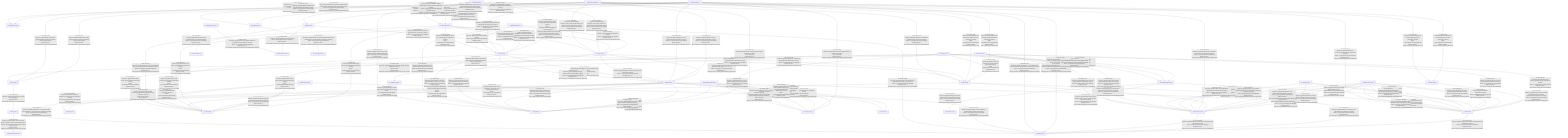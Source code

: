 graph TD
ts-order-service-->|"HTTP Verb: POST<br/>Arguments: [@RequestBody List<String> stationIdList, @RequestHeader HttpHeaders headers]<br/>Return: org.springframework.http.HttpEntity<br/>Endpoint function: fdse.microservice.controller.StationController.queryForNameBatch"|ts-station-service
ts-admin-order-service-->|"HTTP Verb: DELETE<br/>Arguments: [@PathVariable String orderId, @RequestHeader HttpHeaders headers]<br/>Return: org.springframework.http.HttpEntity<br/>Endpoint function: other.controller.OrderOtherController.deleteOrder"|ts-order-other-service
ts-admin-basic-info-service-->|"HTTP Verb: DELETE<br/>Arguments: [@PathVariable String configName, @RequestHeader HttpHeaders headers]<br/>Return: org.springframework.http.HttpEntity<br/>Endpoint function: config.controller.ConfigController.deleteConfig"|ts-config-service
ts-preserve-other-service-->|"HTTP Verb: GET<br/>Arguments: [@PathVariable int typeIndex, @PathVariable String orderId, @RequestHeader HttpHeaders headers]<br/>Return: org.springframework.http.HttpEntity<br/>Endpoint function: assurance.controller.AssuranceController.createNewAssurance"|ts-assurance-service
ts-preserve-service-->|"HTTP Verb: GET<br/>Arguments: [@PathVariable String userId, @RequestHeader HttpHeaders headers]<br/>Return: ResponseEntity<Response><br/>Endpoint function: user.controller.UserController.getUserByUserId"|ts-user-service
ts-security-service-->|"HTTP Verb: GET<br/>Arguments: [@PathVariable String checkDate, @PathVariable String accountId, @RequestHeader HttpHeaders headers]<br/>Return: org.springframework.http.HttpEntity<br/>Endpoint function: order.controller.OrderController.securityInfoCheck"|ts-order-service
ts-rebook-service-->|"HTTP Verb: POST<br/>Arguments: [@RequestBody Seat seatRequest, @RequestHeader HttpHeaders headers]<br/>Return: org.springframework.http.HttpEntity<br/>Endpoint function: seat.controller.SeatController.create"|ts-seat-service
ts-execute-service-->|"HTTP Verb: GET<br/>Arguments: [@PathVariable String orderId, @RequestHeader HttpHeaders headers]<br/>Return: org.springframework.http.HttpEntity<br/>Endpoint function: other.controller.OrderOtherController.getOrderById"|ts-order-other-service
ts-cancel-service-->|"HTTP Verb: PUT<br/>Arguments: [@RequestBody Order orderInfo, @RequestHeader HttpHeaders headers]<br/>Return: org.springframework.http.HttpEntity<br/>Endpoint function: order.controller.OrderController.saveOrderInfo"|ts-order-service
ts-travel-plan-service-->|"HTTP Verb: POST<br/>Arguments: [@RequestBody TripInfo info, @RequestHeader HttpHeaders headers]<br/>Return: org.springframework.http.HttpEntity<br/>Endpoint function: travel.controller.TravelController.queryInfo"|ts-travel-service
ts-admin-order-service-->|"HTTP Verb: PUT<br/>Arguments: [@RequestBody Order order, @RequestHeader HttpHeaders headers]<br/>Return: org.springframework.http.HttpEntity<br/>Endpoint function: other.controller.OrderOtherController.updateOrder"|ts-order-other-service
ts-preserve-service-->|"HTTP Verb: GET<br/>Arguments: [@PathVariable int typeIndex, @PathVariable String orderId, @RequestHeader HttpHeaders headers]<br/>Return: org.springframework.http.HttpEntity<br/>Endpoint function: assurance.controller.AssuranceController.createNewAssurance"|ts-assurance-service
ts-admin-order-service-->|"HTTP Verb: POST<br/>Arguments: [@RequestBody Order order, @RequestHeader HttpHeaders headers]<br/>Return: org.springframework.http.HttpEntity<br/>Endpoint function: other.controller.OrderOtherController.addcreateNewOrder"|ts-order-other-service
ts-seat-service-->|"HTTP Verb: GET<br/>Arguments: [@PathVariable String configName, @RequestHeader HttpHeaders headers]<br/>Return: org.springframework.http.HttpEntity<br/>Endpoint function: config.controller.ConfigController.retrieve"|ts-config-service
ts-route-plan-service-->|"HTTP Verb: GET<br/>Arguments: [@PathVariable String routeId, @RequestHeader HttpHeaders headers]<br/>Return: org.springframework.http.HttpEntity<br/>Endpoint function: route.controller.RouteController.queryById"|ts-route-service
ts-travel2-service-->|"HTTP Verb: GET<br/>Arguments: [@PathVariable String routeId, @RequestHeader HttpHeaders headers]<br/>Return: org.springframework.http.HttpEntity<br/>Endpoint function: route.controller.RouteController.queryById"|ts-route-service
ts-admin-route-service-->|"HTTP Verb: DELETE<br/>Arguments: [@PathVariable String routeId, @RequestHeader HttpHeaders headers]<br/>Return: org.springframework.http.HttpEntity<br/>Endpoint function: route.controller.RouteController.deleteRoute"|ts-route-service
ts-basic-service-->|"HTTP Verb: GET<br/>Arguments: [@PathVariable String routeId, @RequestHeader HttpHeaders headers]<br/>Return: org.springframework.http.HttpEntity<br/>Endpoint function: route.controller.RouteController.queryById"|ts-route-service
ts-rebook-service-->|"HTTP Verb: GET<br/>Arguments: [@PathVariable String name, @RequestHeader HttpHeaders headers]<br/>Return: org.springframework.http.HttpEntity<br/>Endpoint function: train.controller.TrainController.retrieveByName"|ts-train-service
ts-route-plan-service-->|"HTTP Verb: POST<br/>Arguments: [@RequestBody ArrayList<String> routeIds, @RequestHeader HttpHeaders headers]<br/>Return: org.springframework.http.HttpEntity<br/>Endpoint function: travel.controller.TravelController.getTripsByRouteId"|ts-travel-service
ts-admin-basic-info-service-->|"HTTP Verb: GET<br/>Arguments: [@RequestHeader HttpHeaders headers]<br/>Return: HttpEntity<br/>Endpoint function: contacts.controller.ContactsController.getAllContacts"|ts-contacts-service
ts-preserve-other-service-->|"HTTP Verb: GET<br/>Arguments: [@PathVariable String userId, @RequestHeader HttpHeaders headers]<br/>Return: ResponseEntity<Response><br/>Endpoint function: user.controller.UserController.getUserByUserId"|ts-user-service
ts-admin-basic-info-service-->|"HTTP Verb: DELETE<br/>Arguments: [@PathVariable String id, @RequestHeader HttpHeaders headers]<br/>Return: org.springframework.http.HttpEntity<br/>Endpoint function: train.controller.TrainController.delete"|ts-train-service
ts-rebook-service-->|"HTTP Verb: POST<br/>Arguments: [@RequestBody PaymentInfo info, @RequestHeader HttpHeaders headers]<br/>Return: org.springframework.http.HttpEntity<br/>Endpoint function: inside_payment.controller.InsidePaymentController.payDifference"|ts-inside-payment-service
ts-admin-travel-service-->|"HTTP Verb: GET<br/>Arguments: [@PathVariable String routeId, @RequestHeader HttpHeaders headers]<br/>Return: org.springframework.http.HttpEntity<br/>Endpoint function: route.controller.RouteController.queryById"|ts-route-service
ts-preserve-service-->|"HTTP Verb: POST<br/>Arguments: [@RequestBody Seat seatRequest, @RequestHeader HttpHeaders headers]<br/>Return: org.springframework.http.HttpEntity<br/>Endpoint function: seat.controller.SeatController.create"|ts-seat-service
ts-basic-service-->|"HTTP Verb: POST<br/>Arguments: [@RequestBody List<String> stationNameList, @RequestHeader HttpHeaders headers]<br/>Return: org.springframework.http.HttpEntity<br/>Endpoint function: fdse.microservice.controller.StationController.queryForIdBatch"|ts-station-service
ts-preserve-other-service-->|"HTTP Verb: POST<br/>Arguments: [@RequestBody Seat seatRequest, @RequestHeader HttpHeaders headers]<br/>Return: org.springframework.http.HttpEntity<br/>Endpoint function: seat.controller.SeatController.create"|ts-seat-service
ts-admin-order-service-->|"HTTP Verb: GET<br/>Arguments: [@RequestHeader HttpHeaders headers]<br/>Return: org.springframework.http.HttpEntity<br/>Endpoint function: order.controller.OrderController.findAllOrder"|ts-order-service
ts-seat-service-->|"HTTP Verb: POST<br/>Arguments: [@RequestBody Seat seatRequest, @RequestHeader HttpHeaders headers]<br/>Return: org.springframework.http.HttpEntity<br/>Endpoint function: other.controller.OrderOtherController.getTicketListByDateAndTripId"|ts-order-other-service
ts-basic-service-->|"HTTP Verb: POST<br/>Arguments: [@RequestBody List<String> names, @RequestHeader HttpHeaders headers]<br/>Return: org.springframework.http.HttpEntity<br/>Endpoint function: train.controller.TrainController.retrieveByName"|ts-train-service
ts-preserve-other-service-->|"HTTP Verb: POST<br/>Arguments: [@RequestBody Order createOrder, @RequestHeader HttpHeaders headers]<br/>Return: org.springframework.http.HttpEntity<br/>Endpoint function: other.controller.OrderOtherController.createNewOrder"|ts-order-other-service
ts-travel-service-->|"HTTP Verb: GET<br/>Arguments: [@PathVariable String routeId, @RequestHeader HttpHeaders headers]<br/>Return: org.springframework.http.HttpEntity<br/>Endpoint function: route.controller.RouteController.queryById"|ts-route-service
ts-order-other-service-->|"HTTP Verb: POST<br/>Arguments: [@RequestBody List<String> stationIdList, @RequestHeader HttpHeaders headers]<br/>Return: org.springframework.http.HttpEntity<br/>Endpoint function: fdse.microservice.controller.StationController.queryForNameBatch"|ts-station-service
ts-basic-service-->|"HTTP Verb: POST<br/>Arguments: [@RequestBody List<String> routeIds, @RequestHeader HttpHeaders headers]<br/>Return: org.springframework.http.HttpEntity<br/>Endpoint function: route.controller.RouteController.queryByIds"|ts-route-service
ts-travel2-service-->|"HTTP Verb: POST<br/>Arguments: [@RequestBody Travel info, @RequestHeader HttpHeaders headers]<br/>Return: org.springframework.http.HttpEntity<br/>Endpoint function: fdse.microservice.controller.BasicController.queryForTravel"|ts-basic-service
ts-preserve-other-service-->|"HTTP Verb: POST<br/>Arguments: [@RequestBody Travel info, @RequestHeader HttpHeaders headers]<br/>Return: org.springframework.http.HttpEntity<br/>Endpoint function: fdse.microservice.controller.BasicController.queryForTravel"|ts-basic-service
ts-travel2-service-->|"HTTP Verb: POST<br/>Arguments: [@RequestBody Seat seatRequest, @RequestHeader HttpHeaders headers]<br/>Return: org.springframework.http.HttpEntity<br/>Endpoint function: seat.controller.SeatController.getLeftTicketOfInterval"|ts-seat-service
ts-preserve-service-->|"HTTP Verb: GET<br/>Arguments: [@PathVariable String id, @RequestHeader HttpHeaders headers]<br/>Return: HttpEntity<br/>Endpoint function: contacts.controller.ContactsController.getContactsByContactsId"|ts-contacts-service
ts-execute-service-->|"HTTP Verb: GET<br/>Arguments: [@PathVariable String orderId, @PathVariable int status, @RequestHeader HttpHeaders headers]<br/>Return: org.springframework.http.HttpEntity<br/>Endpoint function: other.controller.OrderOtherController.modifyOrder"|ts-order-other-service
ts-travel-plan-service-->|"HTTP Verb: POST<br/>Arguments: [@RequestBody RoutePlanInfo info, @RequestHeader HttpHeaders headers]<br/>Return: org.springframework.http.HttpEntity<br/>Endpoint function: plan.controller.RoutePlanController.getMinStopStations"|ts-route-plan-service
ts-food-service-->|"HTTP Verb: GET<br/>Arguments: [@PathVariable String tripId, @RequestHeader HttpHeaders headers]<br/>Return: org.springframework.http.HttpEntity<br/>Endpoint function: trainFood.controller.TrainFoodController.getTrainFoodOfTrip"|ts-train-food-service
ts-cancel-service-->|"HTTP Verb: GET<br/>Arguments: [@PathVariable String userId, @RequestHeader HttpHeaders headers]<br/>Return: ResponseEntity<Response><br/>Endpoint function: user.controller.UserController.getUserByUserId"|ts-user-service
ts-admin-basic-info-service-->|"HTTP Verb: PUT<br/>Arguments: [@RequestBody Contacts info, @RequestHeader HttpHeaders headers]<br/>Return: HttpEntity<br/>Endpoint function: contacts.controller.ContactsController.modifyContacts"|ts-contacts-service
ts-preserve-service-->|"HTTP Verb: POST<br/>Arguments: [@RequestBody Travel info, @RequestHeader HttpHeaders headers]<br/>Return: org.springframework.http.HttpEntity<br/>Endpoint function: fdse.microservice.controller.BasicController.queryForTravel"|ts-basic-service
ts-admin-order-service-->|"HTTP Verb: POST<br/>Arguments: [@RequestBody Order order, @RequestHeader HttpHeaders headers]<br/>Return: org.springframework.http.HttpEntity<br/>Endpoint function: order.controller.OrderController.addcreateNewOrder"|ts-order-service
ts-food-service-->|"HTTP Verb: POST<br/>Arguments: [@RequestBody List<String> stationNameList]<br/>Return: org.springframework.http.HttpEntity<br/>Endpoint function: food.controller.StationFoodController.getFoodStoresByStationNames"|ts-station-food-service
ts-rebook-service-->|"HTTP Verb: GET<br/>Arguments: [@PathVariable String userId, @PathVariable String money, @RequestHeader HttpHeaders headers]<br/>Return: org.springframework.http.HttpEntity<br/>Endpoint function: inside_payment.controller.InsidePaymentController.drawBack"|ts-inside-payment-service
ts-preserve-service-->|"HTTP Verb: POST<br/>Arguments: [@RequestBody Consign request, @RequestHeader HttpHeaders headers]<br/>Return: org.springframework.http.HttpEntity<br/>Endpoint function: consign.controller.ConsignController.insertConsign"|ts-consign-service
ts-basic-service-->|"HTTP Verb: GET<br/>Arguments: [@PathVariable String name, @RequestHeader HttpHeaders headers]<br/>Return: org.springframework.http.HttpEntity<br/>Endpoint function: train.controller.TrainController.retrieveByName"|ts-train-service
ts-travel2-service-->|"HTTP Verb: GET<br/>Arguments: [@PathVariable String name, @RequestHeader HttpHeaders headers]<br/>Return: org.springframework.http.HttpEntity<br/>Endpoint function: train.controller.TrainController.retrieveByName"|ts-train-service
ts-preserve-service-->|"HTTP Verb: GET<br/>Arguments: [@PathVariable String accountId, @RequestHeader HttpHeaders headers]<br/>Return: org.springframework.http.HttpEntity<br/>Endpoint function: security.controller.SecurityController.check"|ts-security-service
ts-route-plan-service-->|"HTTP Verb: GET<br/>Arguments: [@PathVariable String start, @PathVariable String end, @RequestHeader HttpHeaders headers]<br/>Return: org.springframework.http.HttpEntity<br/>Endpoint function: route.controller.RouteController.queryByStartAndTerminal"|ts-route-service
ts-admin-basic-info-service-->|"HTTP Verb: POST<br/>Arguments: [@RequestBody Contacts aci, @RequestHeader HttpHeaders headers]<br/>Return: HttpEntity<?><br/>Endpoint function: contacts.controller.ContactsController.createNewContactsAdmin"|ts-contacts-service
ts-travel-plan-service-->|"HTTP Verb: POST<br/>Arguments: [@RequestBody RoutePlanInfo info, @RequestHeader HttpHeaders headers]<br/>Return: org.springframework.http.HttpEntity<br/>Endpoint function: plan.controller.RoutePlanController.getQuickestRoutes"|ts-route-plan-service
ts-travel2-service-->|"HTTP Verb: POST<br/>Arguments: [@RequestBody List<Travel> infos, @RequestHeader HttpHeaders headers]<br/>Return: org.springframework.http.HttpEntity<br/>Endpoint function: fdse.microservice.controller.BasicController.queryForTravels"|ts-basic-service
ts-admin-order-service-->|"HTTP Verb: GET<br/>Arguments: [@RequestHeader HttpHeaders headers]<br/>Return: org.springframework.http.HttpEntity<br/>Endpoint function: other.controller.OrderOtherController.findAllOrder"|ts-order-other-service
ts-admin-travel-service-->|"HTTP Verb: GET<br/>Arguments: [@RequestHeader HttpHeaders headers]<br/>Return: org.springframework.http.HttpEntity<br/>Endpoint function: travel2.controller.Travel2Controller.adminQueryAll"|ts-travel2-service
ts-cancel-service-->|"HTTP Verb: POST<br/>Arguments: [@RequestBody NotifyInfo info, @RequestHeader HttpHeaders headers]<br/>Return: boolean<br/>Endpoint function: notification.controller.NotificationController.order_cancel_success"|ts-notification-service
ts-preserve-other-service-->|"HTTP Verb: GET<br/>Arguments: [@PathVariable String accountId, @RequestHeader HttpHeaders headers]<br/>Return: org.springframework.http.HttpEntity<br/>Endpoint function: security.controller.SecurityController.check"|ts-security-service
ts-rebook-service-->|"HTTP Verb: GET<br/>Arguments: [@PathVariable String routeId, @RequestHeader HttpHeaders headers]<br/>Return: org.springframework.http.HttpEntity<br/>Endpoint function: route.controller.RouteController.queryById"|ts-route-service
ts-preserve-other-service-->|"HTTP Verb: GET<br/>Arguments: [@PathVariable(value = #quot;stationNameForId#quot;) String stationName, @RequestHeader HttpHeaders headers]<br/>Return: org.springframework.http.HttpEntity<br/>Endpoint function: fdse.microservice.controller.StationController.queryForStationId"|ts-station-service
ts-cancel-service-->|"HTTP Verb: GET<br/>Arguments: [@PathVariable String userId, @PathVariable String money, @RequestHeader HttpHeaders headers]<br/>Return: org.springframework.http.HttpEntity<br/>Endpoint function: inside_payment.controller.InsidePaymentController.drawBack"|ts-inside-payment-service
ts-basic-service-->|"HTTP Verb: POST<br/>Arguments: [@RequestBody List<String> ridsAndTts, @RequestHeader HttpHeaders headers]<br/>Return: org.springframework.http.HttpEntity<br/>Endpoint function: price.controller.PriceController.query"|ts-price-service
ts-travel-service-->|"HTTP Verb: POST<br/>Arguments: [@RequestBody Seat seatRequest, @RequestHeader HttpHeaders headers]<br/>Return: org.springframework.http.HttpEntity<br/>Endpoint function: seat.controller.SeatController.getLeftTicketOfInterval"|ts-seat-service
ts-security-service-->|"HTTP Verb: GET<br/>Arguments: [@PathVariable String checkDate, @PathVariable String accountId, @RequestHeader HttpHeaders headers]<br/>Return: org.springframework.http.HttpEntity<br/>Endpoint function: other.controller.OrderOtherController.securityInfoCheck"|ts-order-other-service
ts-admin-basic-info-service-->|"HTTP Verb: DELETE<br/>Arguments: [@PathVariable String contactsId, @RequestHeader HttpHeaders headers]<br/>Return: HttpEntity<br/>Endpoint function: contacts.controller.ContactsController.deleteContacts"|ts-contacts-service
ts-preserve-service-->|"HTTP Verb: POST<br/>Arguments: [@RequestBody FoodOrder addFoodOrder, @RequestHeader HttpHeaders headers]<br/>Return: org.springframework.http.HttpEntity<br/>Endpoint function: foodsearch.controller.FoodController.createFoodOrder"|ts-food-service
ts-food-service-->|"HTTP Verb: GET<br/>Arguments: [@PathVariable String tripId, @RequestHeader HttpHeaders headers]<br/>Return: org.springframework.http.HttpEntity<br/>Endpoint function: travel.controller.TravelController.getRouteByTripId"|ts-travel-service
ts-basic-service-->|"HTTP Verb: GET<br/>Arguments: [@PathVariable String routeId, @PathVariable String trainType, @RequestHeader HttpHeaders headers]<br/>Return: org.springframework.http.HttpEntity<br/>Endpoint function: price.controller.PriceController.query"|ts-price-service
ts-cancel-service-->|"HTTP Verb: GET<br/>Arguments: [@PathVariable String orderId, @RequestHeader HttpHeaders headers]<br/>Return: org.springframework.http.HttpEntity<br/>Endpoint function: order.controller.OrderController.getOrderById"|ts-order-service
ts-preserve-service-->|"HTTP Verb: GET<br/>Arguments: [@PathVariable(value = #quot;stationNameForId#quot;) String stationName, @RequestHeader HttpHeaders headers]<br/>Return: org.springframework.http.HttpEntity<br/>Endpoint function: fdse.microservice.controller.StationController.queryForStationId"|ts-station-service
ts-inside-payment-service-->|"HTTP Verb: GET<br/>Arguments: [@PathVariable String orderId, @PathVariable int status, @RequestHeader HttpHeaders headers]<br/>Return: org.springframework.http.HttpEntity<br/>Endpoint function: order.controller.OrderController.modifyOrder"|ts-order-service
ts-preserve-service-->|"HTTP Verb: POST<br/>Arguments: [@RequestBody TripAllDetailInfo gtdi, @RequestHeader HttpHeaders headers]<br/>Return: org.springframework.http.HttpEntity<br/>Endpoint function: travel.controller.TravelController.getTripAllDetailInfo"|ts-travel-service
ts-execute-service-->|"HTTP Verb: GET<br/>Arguments: [@PathVariable String orderId, @PathVariable int status, @RequestHeader HttpHeaders headers]<br/>Return: org.springframework.http.HttpEntity<br/>Endpoint function: order.controller.OrderController.modifyOrder"|ts-order-service
ts-cancel-service-->|"HTTP Verb: GET<br/>Arguments: [@PathVariable String orderId, @RequestHeader HttpHeaders headers]<br/>Return: org.springframework.http.HttpEntity<br/>Endpoint function: other.controller.OrderOtherController.getOrderById"|ts-order-other-service
ts-execute-service-->|"HTTP Verb: GET<br/>Arguments: [@PathVariable String orderId, @RequestHeader HttpHeaders headers]<br/>Return: org.springframework.http.HttpEntity<br/>Endpoint function: order.controller.OrderController.getOrderById"|ts-order-service
ts-seat-service-->|"HTTP Verb: POST<br/>Arguments: [@RequestBody Seat seatRequest, @RequestHeader HttpHeaders headers]<br/>Return: org.springframework.http.HttpEntity<br/>Endpoint function: order.controller.OrderController.getTicketListByDateAndTripId"|ts-order-service
ts-admin-order-service-->|"HTTP Verb: PUT<br/>Arguments: [@RequestBody Order order, @RequestHeader HttpHeaders headers]<br/>Return: org.springframework.http.HttpEntity<br/>Endpoint function: order.controller.OrderController.updateOrder"|ts-order-service
ts-admin-order-service-->|"HTTP Verb: DELETE<br/>Arguments: [@PathVariable String orderId, @RequestHeader HttpHeaders headers]<br/>Return: org.springframework.http.HttpEntity<br/>Endpoint function: order.controller.OrderController.deleteOrder"|ts-order-service
ts-admin-route-service-->|"HTTP Verb: POST<br/>Arguments: [@RequestBody List<String> stationNameList, @RequestHeader HttpHeaders headers]<br/>Return: org.springframework.http.HttpEntity<br/>Endpoint function: fdse.microservice.controller.StationController.queryForIdBatch"|ts-station-service
ts-travel-service-->|"HTTP Verb: POST<br/>Arguments: [@RequestBody List<Travel> infos, @RequestHeader HttpHeaders headers]<br/>Return: org.springframework.http.HttpEntity<br/>Endpoint function: fdse.microservice.controller.BasicController.queryForTravels"|ts-basic-service
ts-travel-plan-service-->|"HTTP Verb: POST<br/>Arguments: [@RequestBody RoutePlanInfo info, @RequestHeader HttpHeaders headers]<br/>Return: org.springframework.http.HttpEntity<br/>Endpoint function: plan.controller.RoutePlanController.getCheapestRoutes"|ts-route-plan-service
ts-travel-service-->|"HTTP Verb: GET<br/>Arguments: [@PathVariable String name, @RequestHeader HttpHeaders headers]<br/>Return: org.springframework.http.HttpEntity<br/>Endpoint function: train.controller.TrainController.retrieveByName"|ts-train-service
ts-admin-travel-service-->|"HTTP Verb: GET<br/>Arguments: [@RequestHeader HttpHeaders headers]<br/>Return: org.springframework.http.HttpEntity<br/>Endpoint function: travel.controller.TravelController.adminQueryAll"|ts-travel-service
ts-route-plan-service-->|"HTTP Verb: POST<br/>Arguments: [@RequestBody ArrayList<String> routeIds, @RequestHeader HttpHeaders headers]<br/>Return: org.springframework.http.HttpEntity<br/>Endpoint function: travel2.controller.Travel2Controller.getTripsByRouteId"|ts-travel2-service
ts-travel-plan-service-->|"HTTP Verb: POST<br/>Arguments: [@RequestBody edu.fudan.common.entity.TripInfo info, @RequestHeader HttpHeaders headers]<br/>Return: org.springframework.http.HttpEntity<br/>Endpoint function: travel2.controller.Travel2Controller.queryInfo"|ts-travel2-service
ts-admin-route-service-->|"HTTP Verb: GET<br/>Arguments: [@RequestHeader HttpHeaders headers]<br/>Return: org.springframework.http.HttpEntity<br/>Endpoint function: route.controller.RouteController.queryAll"|ts-route-service
ts-preserve-service-->|"HTTP Verb: POST<br/>Arguments: [@RequestBody Order createOrder, @RequestHeader HttpHeaders headers]<br/>Return: org.springframework.http.HttpEntity<br/>Endpoint function: order.controller.OrderController.createNewOrder"|ts-order-service
ts-food-delivery-service-->|"HTTP Verb: GET<br/>Arguments: [@PathVariable String stationFoodStoreId, @RequestHeader HttpHeaders headers]<br/>Return: org.springframework.http.HttpEntity<br/>Endpoint function: food.controller.StationFoodController.getFoodListByStationFoodStoreId"|ts-station-food-service
ts-cancel-service-->|"HTTP Verb: PUT<br/>Arguments: [@RequestBody Order orderInfo, @RequestHeader HttpHeaders headers]<br/>Return: org.springframework.http.HttpEntity<br/>Endpoint function: other.controller.OrderOtherController.saveOrderInfo"|ts-order-other-service
ts-preserve-other-service-->|"HTTP Verb: GET<br/>Arguments: [@PathVariable String id, @RequestHeader HttpHeaders headers]<br/>Return: HttpEntity<br/>Endpoint function: contacts.controller.ContactsController.getContactsByContactsId"|ts-contacts-service
ts-route-plan-service-->|"HTTP Verb: POST<br/>Arguments: [@RequestBody TripInfo info, @RequestHeader HttpHeaders headers]<br/>Return: org.springframework.http.HttpEntity<br/>Endpoint function: travel.controller.TravelController.queryInfo"|ts-travel-service
ts-admin-travel-service-->|"HTTP Verb: GET<br/>Arguments: [@PathVariable String name, @RequestHeader HttpHeaders headers]<br/>Return: org.springframework.http.HttpEntity<br/>Endpoint function: train.controller.TrainController.retrieveByName"|ts-train-service
ts-preserve-other-service-->|"HTTP Verb: POST<br/>Arguments: [@RequestBody edu.fudan.common.entity.TripAllDetailInfo gtdi, @RequestHeader HttpHeaders headers]<br/>Return: org.springframework.http.HttpEntity<br/>Endpoint function: travel2.controller.Travel2Controller.getTripAllDetailInfo"|ts-travel2-service
ts-travel-plan-service-->|"HTTP Verb: POST<br/>Arguments: [@RequestBody Seat seatRequest, @RequestHeader HttpHeaders headers]<br/>Return: org.springframework.http.HttpEntity<br/>Endpoint function: seat.controller.SeatController.getLeftTicketOfInterval"|ts-seat-service
ts-preserve-other-service-->|"HTTP Verb: POST<br/>Arguments: [@RequestBody Consign request, @RequestHeader HttpHeaders headers]<br/>Return: org.springframework.http.HttpEntity<br/>Endpoint function: consign.controller.ConsignController.insertConsign"|ts-consign-service
ts-consign-service-->|"HTTP Verb: GET<br/>Arguments: [@PathVariable String weight, @PathVariable String isWithinRegion, @RequestHeader HttpHeaders headers]<br/>Return: org.springframework.http.HttpEntity<br/>Endpoint function: consignprice.controller.ConsignPriceController.getPriceByWeightAndRegion"|ts-consign-price-service
ts-user-service-->|"HTTP Verb: POST<br/>Arguments: [@RequestBody AuthDto authDto]<br/>Return: HttpEntity<Response><br/>Endpoint function: auth.controller.AuthController.createDefaultUser"|ts-auth-service
ts-travel-service-->|"HTTP Verb: POST<br/>Arguments: [@RequestBody Travel info, @RequestHeader HttpHeaders headers]<br/>Return: org.springframework.http.HttpEntity<br/>Endpoint function: fdse.microservice.controller.BasicController.queryForTravel"|ts-basic-service
ts-preserve-other-service-->|"HTTP Verb: POST<br/>Arguments: [@RequestBody FoodOrder addFoodOrder, @RequestHeader HttpHeaders headers]<br/>Return: org.springframework.http.HttpEntity<br/>Endpoint function: foodsearch.controller.FoodController.createFoodOrder"|ts-food-service
ts-admin-travel-service-->|"HTTP Verb: POST<br/>Arguments: [@RequestBody List<String> stationNameList, @RequestHeader HttpHeaders headers]<br/>Return: org.springframework.http.HttpEntity<br/>Endpoint function: fdse.microservice.controller.StationController.queryForIdBatch"|ts-station-service
ts-inside-payment-service-->|"HTTP Verb: POST<br/>Arguments: [@RequestBody Payment info, @RequestHeader HttpHeaders headers]<br/>Return: org.springframework.http.HttpEntity<br/>Endpoint function: com.trainticket.controller.PaymentController.pay"|ts-payment-service
ts-route-plan-service-->|"HTTP Verb: POST<br/>Arguments: [@RequestBody edu.fudan.common.entity.TripInfo info, @RequestHeader HttpHeaders headers]<br/>Return: org.springframework.http.HttpEntity<br/>Endpoint function: travel2.controller.Travel2Controller.queryInfo"|ts-travel2-service
ts-admin-route-service-->|"HTTP Verb: POST<br/>Arguments: [@RequestBody RouteInfo createAndModifyRouteInfo, @RequestHeader HttpHeaders headers]<br/>Return: ResponseEntity<Response><br/>Endpoint function: route.controller.RouteController.createAndModifyRoute"|ts-route-service
ts-auth-service-->|"HTTP Verb: GET<br/>Arguments: [@PathVariable String verifyCode, HttpServletRequest request, HttpServletResponse response, @RequestHeader HttpHeaders headers]<br/>Return: boolean<br/>Endpoint function: verifycode.controller.VerifyCodeController.verifyCode"|ts-verification-code-service
ts-basic-service-->|"HTTP Verb: GET<br/>Arguments: [@PathVariable(value = #quot;stationNameForId#quot;) String stationName, @RequestHeader HttpHeaders headers]<br/>Return: org.springframework.http.HttpEntity<br/>Endpoint function: fdse.microservice.controller.StationController.queryForStationId"|ts-station-service
ts-travel-plan-service-->|"HTTP Verb: GET<br/>Arguments: [@PathVariable String name, @RequestHeader HttpHeaders headers]<br/>Return: org.springframework.http.HttpEntity<br/>Endpoint function: train.controller.TrainController.retrieveByName"|ts-train-service
ts-inside-payment-service-->|"HTTP Verb: GET<br/>Arguments: [@PathVariable String orderId, @PathVariable int status, @RequestHeader HttpHeaders headers]<br/>Return: org.springframework.http.HttpEntity<br/>Endpoint function: other.controller.OrderOtherController.modifyOrder"|ts-order-other-service